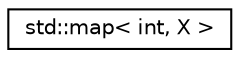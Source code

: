 digraph "Graphical Class Hierarchy"
{
  edge [fontname="Helvetica",fontsize="10",labelfontname="Helvetica",labelfontsize="10"];
  node [fontname="Helvetica",fontsize="10",shape=record];
  rankdir="LR";
  Node0 [label="std::map\< int, X \>",height=0.2,width=0.4,color="black", fillcolor="white", style="filled",URL="$classstd_1_1map.html"];
}
